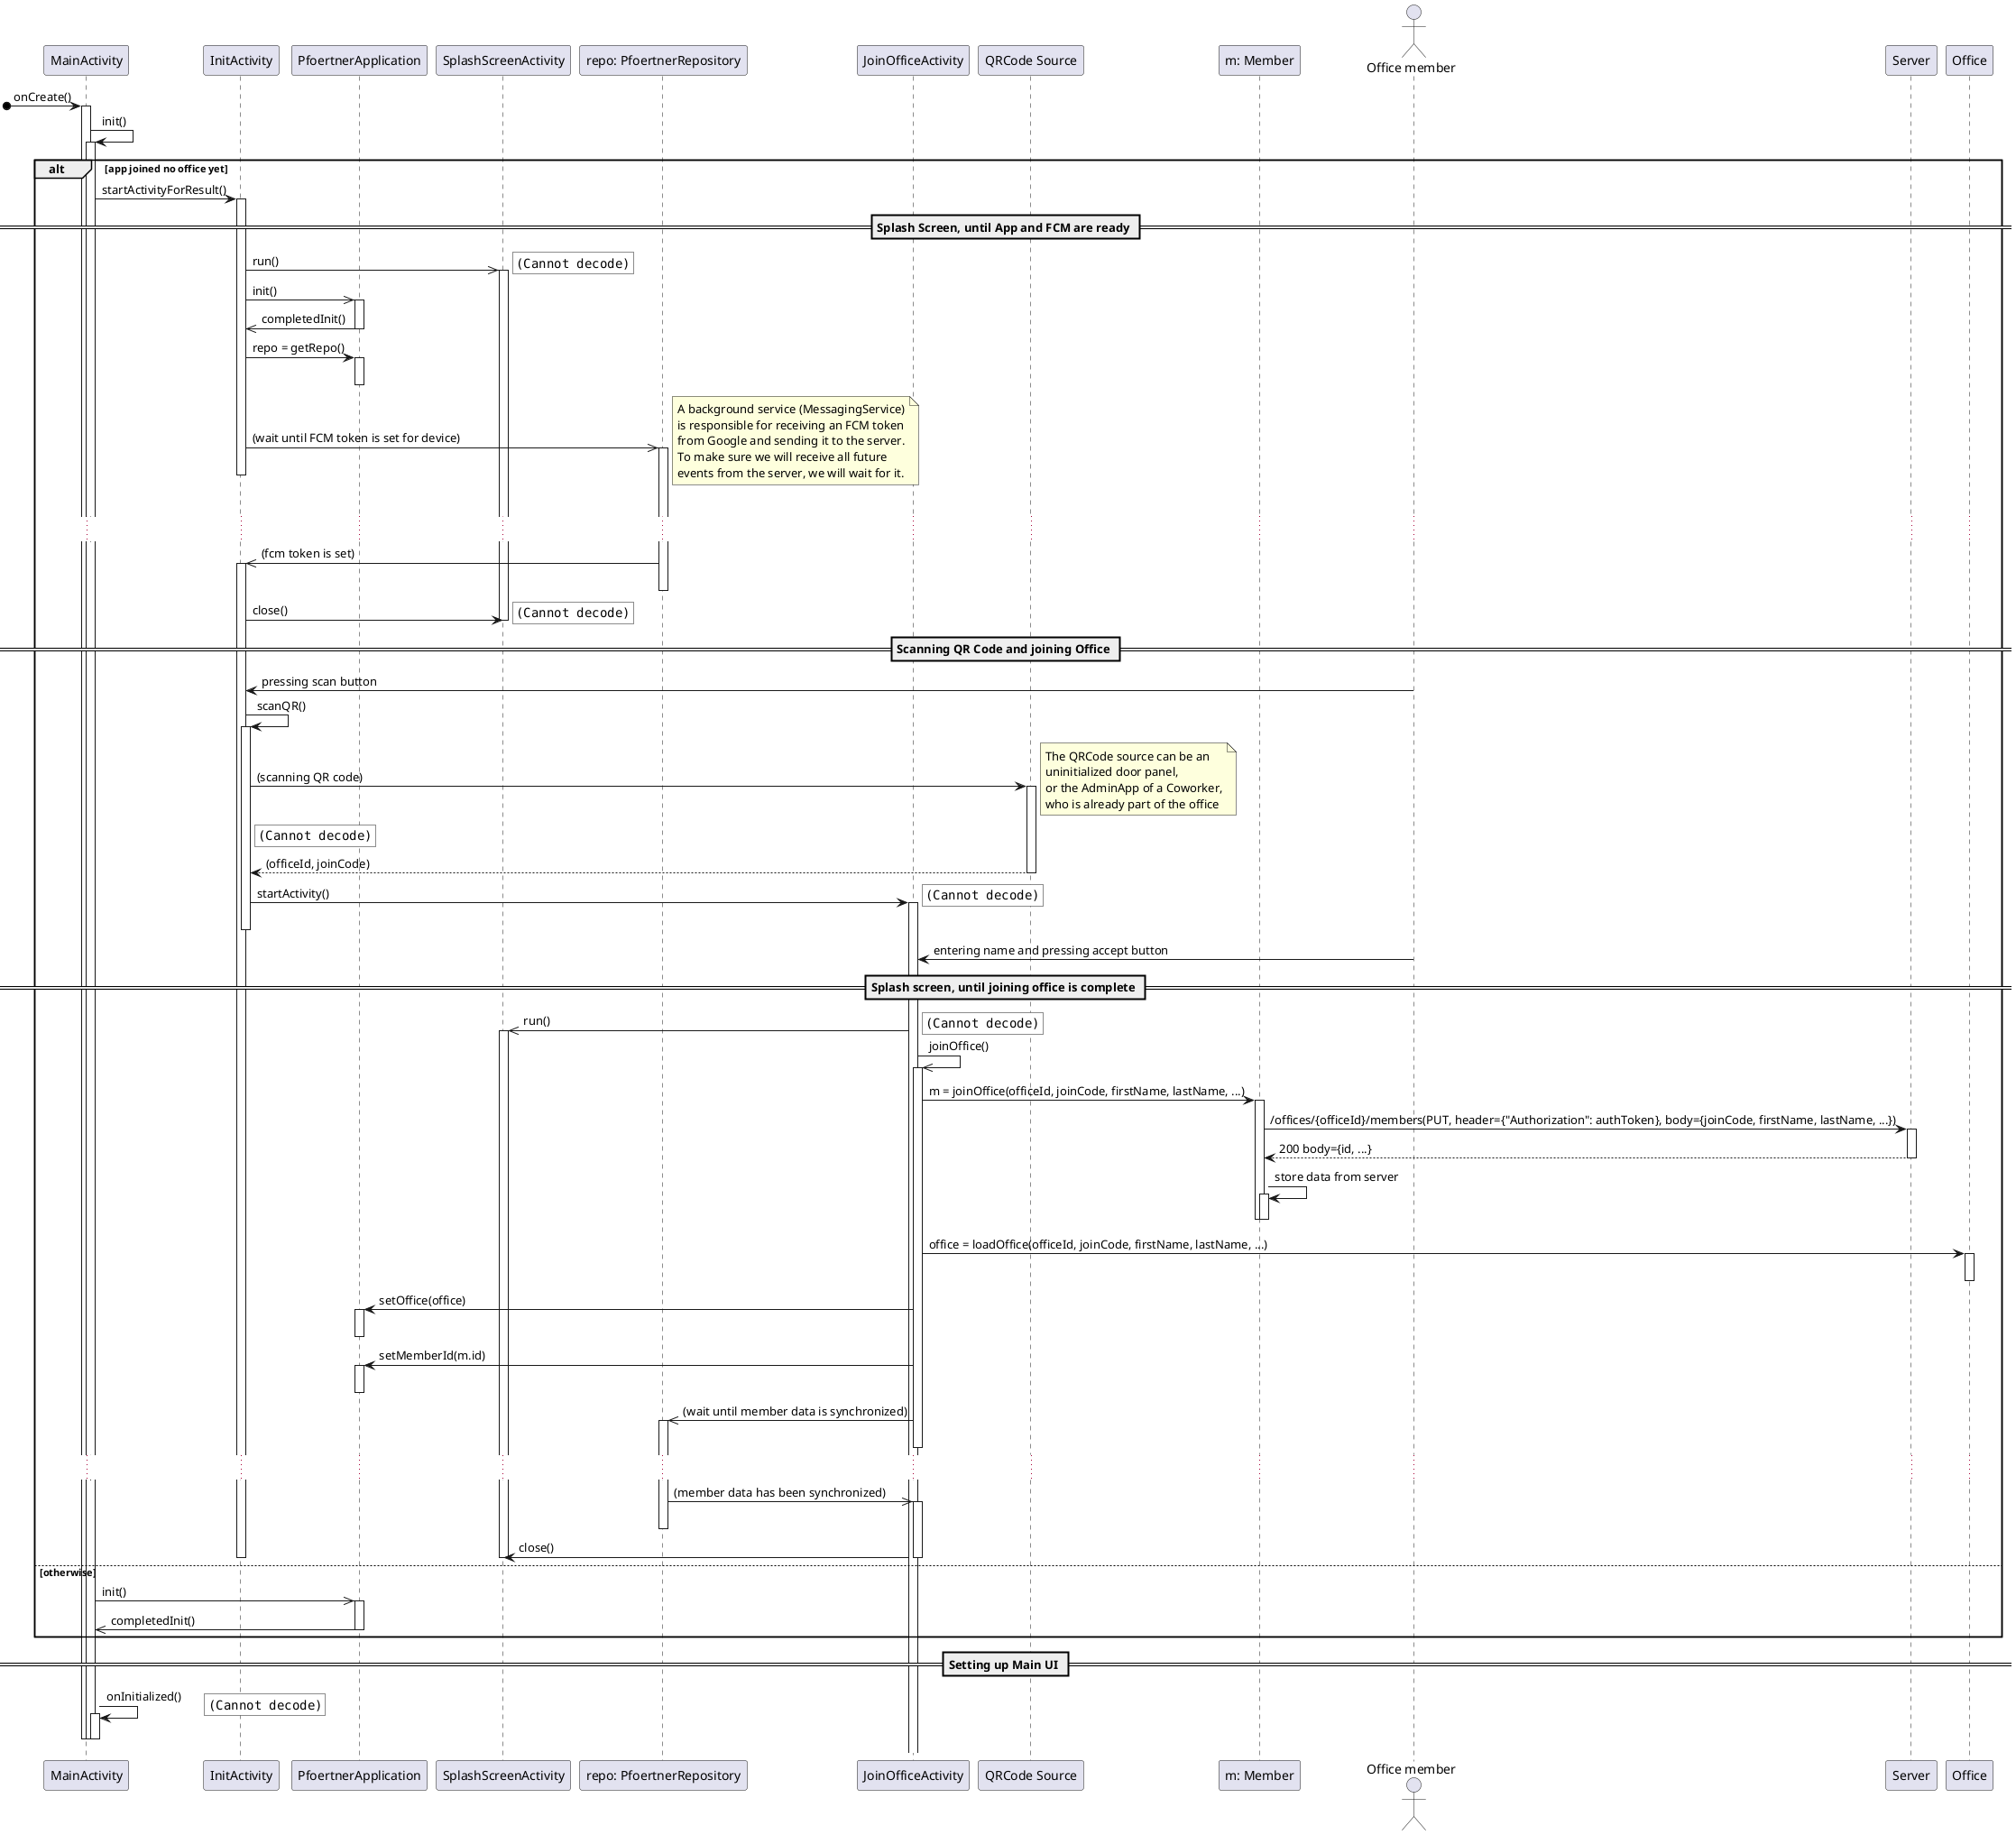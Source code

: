 @startuml

participant "MainActivity" as Main
participant "InitActivity" as Init
participant "PfoertnerApplication" as App
participant "SplashScreenActivity" as Splash
participant "repo: PfoertnerRepository" as Repo
participant "JoinOfficeActivity" as JoinOffice
participant "QRCode Source" as QRCodeSource
participant "m: Member" as MemberModel

actor "Office member" as Member

[o-> Main: onCreate()
activate Main

Main -> Main++: init()
alt app joined no office yet
  Main -> Init++: startActivityForResult()

  == Splash Screen, until App and FCM are ready ==

  Init ->> Splash++: run()

  rnote right #white: <img splashSmall.png>

  Init ->> App++: init()

  App ->> Init: completedInit()
  deactivate App

  Init -> App++: repo = getRepo()
  deactivate App

  Init ->> Repo++: (wait until FCM token is set for device)
  note right
    A background service (MessagingService)
    is responsible for receiving an FCM token
    from Google and sending it to the server.
    To make sure we will receive all future
    events from the server, we will wait for it.
  end note
  deactivate Init

  ...

  Repo ->> Init++: (fcm token is set)
  deactivate Repo

  Init -> Splash: close()
  deactivate Splash

  == Scanning QR Code and joining Office ==

  rnote right #white: <img initActivitySmall.png>

  Member -> Init: pressing scan button
  Init -> Init++: scanQR()
  
  Init -> QRCodeSource++ : (scanning QR code)
  note right
    The QRCode source can be an
    uninitialized door panel,
    or the AdminApp of a Coworker,
    who is already part of the office
  end note

  rnote right of Init #white
    <img ./QRScan.png>
  end rnote

  return (officeId, joinCode)

  Init -> JoinOffice++: startActivity()
  deactivate Init
  rnote right #white: <img joinOfficeActivitySmall.png>

  Member -> JoinOffice: entering name and pressing accept button

  == Splash screen, until joining office is complete ==

  JoinOffice ->> Splash++: run()
  rnote right #white: <img splashSmall.png>

  JoinOffice ->> JoinOffice++: joinOffice()
  JoinOffice -> MemberModel++: m = joinOffice(officeId, joinCode, firstName, lastName, ...)

  MemberModel -> Server++ : /offices/{officeId}/members(PUT, header={"Authorization": authToken}, body={joinCode, firstName, lastName, ...})
  return 200 body={id, ...}
  
  MemberModel -> MemberModel++: store data from server
  deactivate MemberModel
  deactivate MemberModel

  JoinOffice -> Office++: office = loadOffice(officeId, joinCode, firstName, lastName, ...)
  deactivate Office

  JoinOffice -> App++: setOffice(office)
  deactivate App

  JoinOffice -> App++: setMemberId(m.id)
  deactivate App

  JoinOffice ->> Repo++: (wait until member data is synchronized)
  deactivate JoinOffice

  ...
  
  Repo ->> JoinOffice++: (member data has been synchronized)
  deactivate Repo

  JoinOffice -> Splash: close()
  deactivate Splash

  deactivate JoinOffice

  deactivate Init
else otherwise
  Main ->> App++: init()

  App ->> Main: completedInit()
  deactivate App
end

== Setting up Main UI ==

Main -> Main++: onInitialized()
rnote right #white: <img ./MainActivitySmall.png>
deactivate Main

deactivate Main
deactivate Main

@enduml
